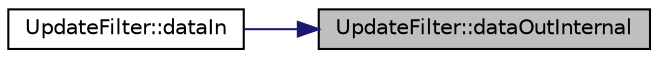 digraph "UpdateFilter::dataOutInternal"
{
 // LATEX_PDF_SIZE
  edge [fontname="Helvetica",fontsize="10",labelfontname="Helvetica",labelfontsize="10"];
  node [fontname="Helvetica",fontsize="10",shape=record];
  rankdir="RL";
  Node1 [label="UpdateFilter::dataOutInternal",height=0.2,width=0.4,color="black", fillcolor="grey75", style="filled", fontcolor="black",tooltip="Internal data output for integer"];
  Node1 -> Node2 [dir="back",color="midnightblue",fontsize="10",style="solid",fontname="Helvetica"];
  Node2 [label="UpdateFilter::dataIn",height=0.2,width=0.4,color="black", fillcolor="white", style="filled",URL="$de/d5f/class_update_filter.html#a80e058e1b2db99035323e9c251eaacc7",tooltip="External data input for integer"];
}
